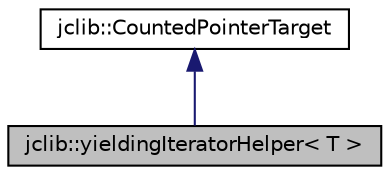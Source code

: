 digraph "jclib::yieldingIteratorHelper&lt; T &gt;"
{
  edge [fontname="Helvetica",fontsize="10",labelfontname="Helvetica",labelfontsize="10"];
  node [fontname="Helvetica",fontsize="10",shape=record];
  Node0 [label="jclib::yieldingIteratorHelper\< T \>",height=0.2,width=0.4,color="black", fillcolor="grey75", style="filled", fontcolor="black"];
  Node1 -> Node0 [dir="back",color="midnightblue",fontsize="10",style="solid",fontname="Helvetica"];
  Node1 [label="jclib::CountedPointerTarget",height=0.2,width=0.4,color="black", fillcolor="white", style="filled",URL="$classjclib_1_1CountedPointerTarget.html"];
}
